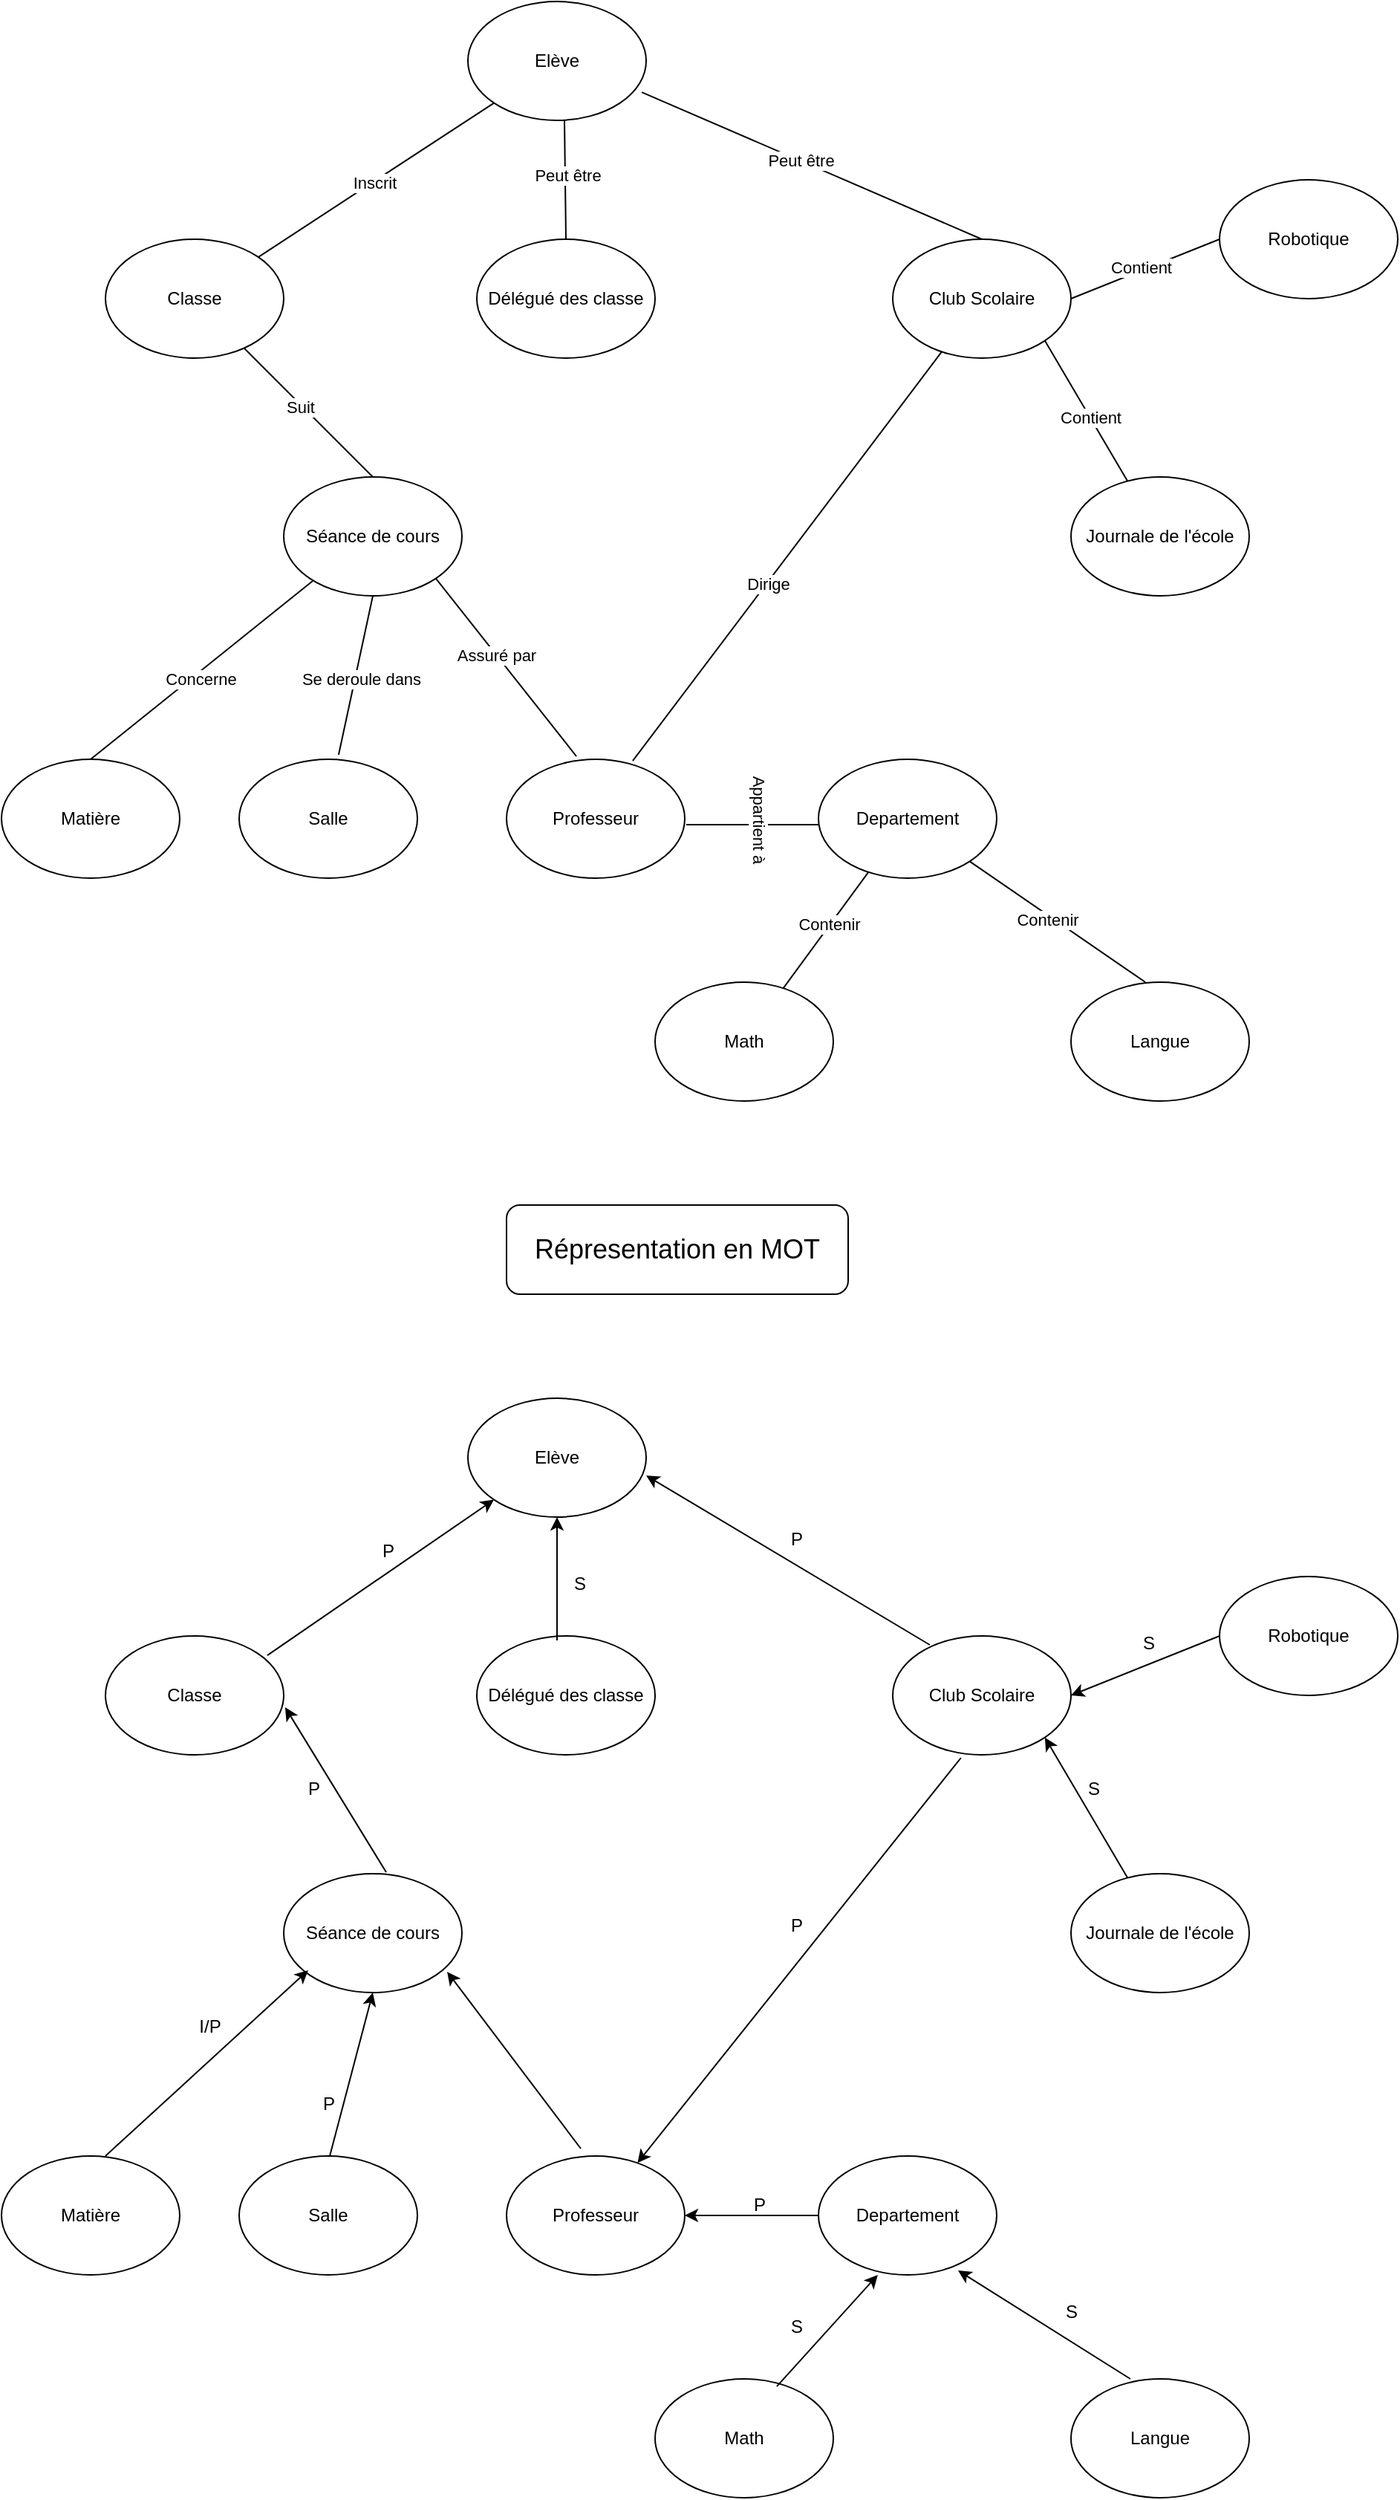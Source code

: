 <mxfile version="26.2.9">
  <diagram name="Page-1" id="GwEaUAwKj3Hzj09Wmr8m">
    <mxGraphModel dx="1428" dy="747" grid="1" gridSize="10" guides="1" tooltips="1" connect="1" arrows="1" fold="1" page="1" pageScale="1" pageWidth="827" pageHeight="1169" math="0" shadow="0">
      <root>
        <mxCell id="0" />
        <mxCell id="1" parent="0" />
        <mxCell id="dp-0xAXFn07IaL6LFe94-1" value="Elève" style="ellipse;whiteSpace=wrap;html=1;" parent="1" vertex="1">
          <mxGeometry x="354" y="20" width="120" height="80" as="geometry" />
        </mxCell>
        <mxCell id="dp-0xAXFn07IaL6LFe94-2" value="Classe" style="ellipse;whiteSpace=wrap;html=1;" parent="1" vertex="1">
          <mxGeometry x="110" y="180" width="120" height="80" as="geometry" />
        </mxCell>
        <mxCell id="dp-0xAXFn07IaL6LFe94-3" value="Club Scolaire" style="ellipse;whiteSpace=wrap;html=1;" parent="1" vertex="1">
          <mxGeometry x="640" y="180" width="120" height="80" as="geometry" />
        </mxCell>
        <mxCell id="dp-0xAXFn07IaL6LFe94-4" value="Délégué des classe" style="ellipse;whiteSpace=wrap;html=1;" parent="1" vertex="1">
          <mxGeometry x="360" y="180" width="120" height="80" as="geometry" />
        </mxCell>
        <mxCell id="dp-0xAXFn07IaL6LFe94-6" value="Journale de l&#39;école" style="ellipse;whiteSpace=wrap;html=1;" parent="1" vertex="1">
          <mxGeometry x="760" y="340" width="120" height="80" as="geometry" />
        </mxCell>
        <mxCell id="dp-0xAXFn07IaL6LFe94-7" value="Séance de cours" style="ellipse;whiteSpace=wrap;html=1;" parent="1" vertex="1">
          <mxGeometry x="230" y="340" width="120" height="80" as="geometry" />
        </mxCell>
        <mxCell id="dp-0xAXFn07IaL6LFe94-8" value="Matière" style="ellipse;whiteSpace=wrap;html=1;" parent="1" vertex="1">
          <mxGeometry x="40" y="530" width="120" height="80" as="geometry" />
        </mxCell>
        <mxCell id="dp-0xAXFn07IaL6LFe94-9" value="Salle" style="ellipse;whiteSpace=wrap;html=1;" parent="1" vertex="1">
          <mxGeometry x="200" y="530" width="120" height="80" as="geometry" />
        </mxCell>
        <mxCell id="dp-0xAXFn07IaL6LFe94-10" value="Professeur" style="ellipse;whiteSpace=wrap;html=1;" parent="1" vertex="1">
          <mxGeometry x="380" y="530" width="120" height="80" as="geometry" />
        </mxCell>
        <mxCell id="dp-0xAXFn07IaL6LFe94-11" value="" style="endArrow=none;html=1;rounded=0;entryX=0;entryY=1;entryDx=0;entryDy=0;" parent="1" source="dp-0xAXFn07IaL6LFe94-2" target="dp-0xAXFn07IaL6LFe94-1" edge="1">
          <mxGeometry width="50" height="50" relative="1" as="geometry">
            <mxPoint x="280" y="170" as="sourcePoint" />
            <mxPoint x="330" y="120" as="targetPoint" />
          </mxGeometry>
        </mxCell>
        <mxCell id="dp-0xAXFn07IaL6LFe94-31" value="Inscrit" style="edgeLabel;html=1;align=center;verticalAlign=middle;resizable=0;points=[];" parent="dp-0xAXFn07IaL6LFe94-11" vertex="1" connectable="0">
          <mxGeometry x="-0.022" y="-1" relative="1" as="geometry">
            <mxPoint as="offset" />
          </mxGeometry>
        </mxCell>
        <mxCell id="dp-0xAXFn07IaL6LFe94-12" value="" style="endArrow=none;html=1;rounded=0;entryX=0;entryY=1;entryDx=0;entryDy=0;exitX=0.5;exitY=0;exitDx=0;exitDy=0;" parent="1" source="dp-0xAXFn07IaL6LFe94-4" edge="1">
          <mxGeometry width="50" height="50" relative="1" as="geometry">
            <mxPoint x="260" y="204" as="sourcePoint" />
            <mxPoint x="419" y="100" as="targetPoint" />
          </mxGeometry>
        </mxCell>
        <mxCell id="dp-0xAXFn07IaL6LFe94-32" value="Peut être" style="edgeLabel;html=1;align=center;verticalAlign=middle;resizable=0;points=[];" parent="dp-0xAXFn07IaL6LFe94-12" vertex="1" connectable="0">
          <mxGeometry x="0.075" y="-1" relative="1" as="geometry">
            <mxPoint as="offset" />
          </mxGeometry>
        </mxCell>
        <mxCell id="dp-0xAXFn07IaL6LFe94-13" value="" style="endArrow=none;html=1;rounded=0;entryX=0.975;entryY=0.763;entryDx=0;entryDy=0;entryPerimeter=0;" parent="1" target="dp-0xAXFn07IaL6LFe94-1" edge="1">
          <mxGeometry width="50" height="50" relative="1" as="geometry">
            <mxPoint x="700" y="180" as="sourcePoint" />
            <mxPoint x="859" y="76" as="targetPoint" />
          </mxGeometry>
        </mxCell>
        <mxCell id="dp-0xAXFn07IaL6LFe94-33" value="Peut être" style="edgeLabel;html=1;align=center;verticalAlign=middle;resizable=0;points=[];" parent="dp-0xAXFn07IaL6LFe94-13" vertex="1" connectable="0">
          <mxGeometry x="0.066" relative="1" as="geometry">
            <mxPoint as="offset" />
          </mxGeometry>
        </mxCell>
        <mxCell id="dp-0xAXFn07IaL6LFe94-14" value="" style="endArrow=none;html=1;rounded=0;entryX=0.5;entryY=0;entryDx=0;entryDy=0;" parent="1" source="dp-0xAXFn07IaL6LFe94-2" target="dp-0xAXFn07IaL6LFe94-7" edge="1">
          <mxGeometry width="50" height="50" relative="1" as="geometry">
            <mxPoint x="243" y="222" as="sourcePoint" />
            <mxPoint x="402" y="118" as="targetPoint" />
          </mxGeometry>
        </mxCell>
        <mxCell id="dp-0xAXFn07IaL6LFe94-35" value="Suit" style="edgeLabel;html=1;align=center;verticalAlign=middle;resizable=0;points=[];" parent="dp-0xAXFn07IaL6LFe94-14" vertex="1" connectable="0">
          <mxGeometry x="-0.13" y="-1" relative="1" as="geometry">
            <mxPoint y="1" as="offset" />
          </mxGeometry>
        </mxCell>
        <mxCell id="dp-0xAXFn07IaL6LFe94-15" value="" style="endArrow=none;html=1;rounded=0;entryX=0;entryY=1;entryDx=0;entryDy=0;exitX=0.5;exitY=0;exitDx=0;exitDy=0;" parent="1" source="dp-0xAXFn07IaL6LFe94-8" edge="1">
          <mxGeometry width="50" height="50" relative="1" as="geometry">
            <mxPoint x="90.5" y="514" as="sourcePoint" />
            <mxPoint x="249.5" y="410" as="targetPoint" />
          </mxGeometry>
        </mxCell>
        <mxCell id="dp-0xAXFn07IaL6LFe94-37" value="Concerne" style="edgeLabel;html=1;align=center;verticalAlign=middle;resizable=0;points=[];" parent="dp-0xAXFn07IaL6LFe94-15" vertex="1" connectable="0">
          <mxGeometry x="-0.053" y="-4" relative="1" as="geometry">
            <mxPoint as="offset" />
          </mxGeometry>
        </mxCell>
        <mxCell id="dp-0xAXFn07IaL6LFe94-16" value="" style="endArrow=none;html=1;rounded=0;entryX=0.5;entryY=1;entryDx=0;entryDy=0;exitX=0.558;exitY=-0.037;exitDx=0;exitDy=0;exitPerimeter=0;" parent="1" source="dp-0xAXFn07IaL6LFe94-9" target="dp-0xAXFn07IaL6LFe94-7" edge="1">
          <mxGeometry width="50" height="50" relative="1" as="geometry">
            <mxPoint x="230" y="514" as="sourcePoint" />
            <mxPoint x="389" y="410" as="targetPoint" />
          </mxGeometry>
        </mxCell>
        <mxCell id="dp-0xAXFn07IaL6LFe94-36" value="Se deroule dans" style="edgeLabel;html=1;align=center;verticalAlign=middle;resizable=0;points=[];" parent="dp-0xAXFn07IaL6LFe94-16" vertex="1" connectable="0">
          <mxGeometry x="-0.031" y="-4" relative="1" as="geometry">
            <mxPoint as="offset" />
          </mxGeometry>
        </mxCell>
        <mxCell id="dp-0xAXFn07IaL6LFe94-17" value="" style="endArrow=none;html=1;rounded=0;entryX=0.392;entryY=-0.025;entryDx=0;entryDy=0;exitX=1;exitY=1;exitDx=0;exitDy=0;entryPerimeter=0;" parent="1" source="dp-0xAXFn07IaL6LFe94-7" target="dp-0xAXFn07IaL6LFe94-10" edge="1">
          <mxGeometry width="50" height="50" relative="1" as="geometry">
            <mxPoint x="360.5" y="484" as="sourcePoint" />
            <mxPoint x="519.5" y="380" as="targetPoint" />
          </mxGeometry>
        </mxCell>
        <mxCell id="dp-0xAXFn07IaL6LFe94-38" value="Assuré par" style="edgeLabel;html=1;align=center;verticalAlign=middle;resizable=0;points=[];" parent="dp-0xAXFn07IaL6LFe94-17" vertex="1" connectable="0">
          <mxGeometry x="-0.149" relative="1" as="geometry">
            <mxPoint as="offset" />
          </mxGeometry>
        </mxCell>
        <mxCell id="dp-0xAXFn07IaL6LFe94-18" value="Departement" style="ellipse;whiteSpace=wrap;html=1;" parent="1" vertex="1">
          <mxGeometry x="590" y="530" width="120" height="80" as="geometry" />
        </mxCell>
        <mxCell id="dp-0xAXFn07IaL6LFe94-20" value="Langue" style="ellipse;whiteSpace=wrap;html=1;" parent="1" vertex="1">
          <mxGeometry x="760" y="680" width="120" height="80" as="geometry" />
        </mxCell>
        <mxCell id="dp-0xAXFn07IaL6LFe94-21" value="Math" style="ellipse;whiteSpace=wrap;html=1;" parent="1" vertex="1">
          <mxGeometry x="480" y="680" width="120" height="80" as="geometry" />
        </mxCell>
        <mxCell id="dp-0xAXFn07IaL6LFe94-22" value="" style="endArrow=none;html=1;rounded=0;" parent="1" source="dp-0xAXFn07IaL6LFe94-21" target="dp-0xAXFn07IaL6LFe94-18" edge="1">
          <mxGeometry width="50" height="50" relative="1" as="geometry">
            <mxPoint x="270" y="750" as="sourcePoint" />
            <mxPoint x="394.143" y="735.795" as="targetPoint" />
          </mxGeometry>
        </mxCell>
        <mxCell id="dp-0xAXFn07IaL6LFe94-40" value="Contenir" style="edgeLabel;html=1;align=center;verticalAlign=middle;resizable=0;points=[];" parent="dp-0xAXFn07IaL6LFe94-22" vertex="1" connectable="0">
          <mxGeometry x="0.091" y="1" relative="1" as="geometry">
            <mxPoint as="offset" />
          </mxGeometry>
        </mxCell>
        <mxCell id="dp-0xAXFn07IaL6LFe94-23" value="" style="endArrow=none;html=1;rounded=0;exitX=0.417;exitY=0;exitDx=0;exitDy=0;exitPerimeter=0;" parent="1" source="dp-0xAXFn07IaL6LFe94-20" target="dp-0xAXFn07IaL6LFe94-18" edge="1">
          <mxGeometry width="50" height="50" relative="1" as="geometry">
            <mxPoint x="620.5" y="760" as="sourcePoint" />
            <mxPoint x="500" y="720" as="targetPoint" />
          </mxGeometry>
        </mxCell>
        <mxCell id="dp-0xAXFn07IaL6LFe94-41" value="Contenir" style="edgeLabel;html=1;align=center;verticalAlign=middle;resizable=0;points=[];" parent="dp-0xAXFn07IaL6LFe94-23" vertex="1" connectable="0">
          <mxGeometry x="0.109" y="3" relative="1" as="geometry">
            <mxPoint x="1" as="offset" />
          </mxGeometry>
        </mxCell>
        <mxCell id="dp-0xAXFn07IaL6LFe94-25" value="" style="endArrow=none;html=1;rounded=0;" parent="1" edge="1">
          <mxGeometry width="50" height="50" relative="1" as="geometry">
            <mxPoint x="501" y="574" as="sourcePoint" />
            <mxPoint x="590" y="574" as="targetPoint" />
          </mxGeometry>
        </mxCell>
        <mxCell id="dp-0xAXFn07IaL6LFe94-39" value="Appartient à" style="edgeLabel;html=1;align=center;verticalAlign=middle;resizable=0;points=[];rotation=90;" parent="dp-0xAXFn07IaL6LFe94-25" vertex="1" connectable="0">
          <mxGeometry x="-0.258" y="-1" relative="1" as="geometry">
            <mxPoint x="16" y="-5" as="offset" />
          </mxGeometry>
        </mxCell>
        <mxCell id="dp-0xAXFn07IaL6LFe94-26" value="" style="endArrow=none;html=1;rounded=0;exitX=0.708;exitY=0.013;exitDx=0;exitDy=0;exitPerimeter=0;" parent="1" source="dp-0xAXFn07IaL6LFe94-10" target="dp-0xAXFn07IaL6LFe94-3" edge="1">
          <mxGeometry width="50" height="50" relative="1" as="geometry">
            <mxPoint x="460" y="534" as="sourcePoint" />
            <mxPoint x="619" y="430" as="targetPoint" />
          </mxGeometry>
        </mxCell>
        <mxCell id="dp-0xAXFn07IaL6LFe94-34" value="Dirige" style="edgeLabel;html=1;align=center;verticalAlign=middle;resizable=0;points=[];" parent="dp-0xAXFn07IaL6LFe94-26" vertex="1" connectable="0">
          <mxGeometry x="-0.132" y="-1" relative="1" as="geometry">
            <mxPoint as="offset" />
          </mxGeometry>
        </mxCell>
        <mxCell id="dp-0xAXFn07IaL6LFe94-27" value="Robotique" style="ellipse;whiteSpace=wrap;html=1;" parent="1" vertex="1">
          <mxGeometry x="860" y="140" width="120" height="80" as="geometry" />
        </mxCell>
        <mxCell id="dp-0xAXFn07IaL6LFe94-29" value="" style="endArrow=none;html=1;rounded=0;entryX=1;entryY=1;entryDx=0;entryDy=0;" parent="1" source="dp-0xAXFn07IaL6LFe94-6" target="dp-0xAXFn07IaL6LFe94-3" edge="1">
          <mxGeometry width="50" height="50" relative="1" as="geometry">
            <mxPoint x="620" y="374" as="sourcePoint" />
            <mxPoint x="779" y="270" as="targetPoint" />
          </mxGeometry>
        </mxCell>
        <mxCell id="dp-0xAXFn07IaL6LFe94-42" value="Contient" style="edgeLabel;html=1;align=center;verticalAlign=middle;resizable=0;points=[];" parent="dp-0xAXFn07IaL6LFe94-29" vertex="1" connectable="0">
          <mxGeometry x="-0.096" relative="1" as="geometry">
            <mxPoint as="offset" />
          </mxGeometry>
        </mxCell>
        <mxCell id="dp-0xAXFn07IaL6LFe94-30" value="" style="endArrow=none;html=1;rounded=0;entryX=0;entryY=0.5;entryDx=0;entryDy=0;" parent="1" target="dp-0xAXFn07IaL6LFe94-27" edge="1">
          <mxGeometry width="50" height="50" relative="1" as="geometry">
            <mxPoint x="760" y="220" as="sourcePoint" />
            <mxPoint x="919" y="116" as="targetPoint" />
          </mxGeometry>
        </mxCell>
        <mxCell id="dp-0xAXFn07IaL6LFe94-43" value="Contient" style="edgeLabel;html=1;align=center;verticalAlign=middle;resizable=0;points=[];" parent="dp-0xAXFn07IaL6LFe94-30" vertex="1" connectable="0">
          <mxGeometry x="-0.045" y="2" relative="1" as="geometry">
            <mxPoint as="offset" />
          </mxGeometry>
        </mxCell>
        <mxCell id="ko9nkcD8DwinSPWC0sSh-1" value="&lt;font style=&quot;font-size: 18px;&quot;&gt;Répresentation en MOT&lt;/font&gt;" style="rounded=1;whiteSpace=wrap;html=1;" vertex="1" parent="1">
          <mxGeometry x="380" y="830" width="230" height="60" as="geometry" />
        </mxCell>
        <mxCell id="ko9nkcD8DwinSPWC0sSh-2" value="Elève" style="ellipse;whiteSpace=wrap;html=1;" vertex="1" parent="1">
          <mxGeometry x="354" y="960" width="120" height="80" as="geometry" />
        </mxCell>
        <mxCell id="ko9nkcD8DwinSPWC0sSh-3" value="Classe" style="ellipse;whiteSpace=wrap;html=1;" vertex="1" parent="1">
          <mxGeometry x="110" y="1120" width="120" height="80" as="geometry" />
        </mxCell>
        <mxCell id="ko9nkcD8DwinSPWC0sSh-4" value="Club Scolaire" style="ellipse;whiteSpace=wrap;html=1;" vertex="1" parent="1">
          <mxGeometry x="640" y="1120" width="120" height="80" as="geometry" />
        </mxCell>
        <mxCell id="ko9nkcD8DwinSPWC0sSh-5" value="Délégué des classe" style="ellipse;whiteSpace=wrap;html=1;" vertex="1" parent="1">
          <mxGeometry x="360" y="1120" width="120" height="80" as="geometry" />
        </mxCell>
        <mxCell id="ko9nkcD8DwinSPWC0sSh-6" value="Journale de l&#39;école" style="ellipse;whiteSpace=wrap;html=1;" vertex="1" parent="1">
          <mxGeometry x="760" y="1280" width="120" height="80" as="geometry" />
        </mxCell>
        <mxCell id="ko9nkcD8DwinSPWC0sSh-7" value="Séance de cours" style="ellipse;whiteSpace=wrap;html=1;" vertex="1" parent="1">
          <mxGeometry x="230" y="1280" width="120" height="80" as="geometry" />
        </mxCell>
        <mxCell id="ko9nkcD8DwinSPWC0sSh-8" value="Matière" style="ellipse;whiteSpace=wrap;html=1;" vertex="1" parent="1">
          <mxGeometry x="40" y="1470" width="120" height="80" as="geometry" />
        </mxCell>
        <mxCell id="ko9nkcD8DwinSPWC0sSh-9" value="Salle" style="ellipse;whiteSpace=wrap;html=1;" vertex="1" parent="1">
          <mxGeometry x="200" y="1470" width="120" height="80" as="geometry" />
        </mxCell>
        <mxCell id="ko9nkcD8DwinSPWC0sSh-10" value="Professeur" style="ellipse;whiteSpace=wrap;html=1;" vertex="1" parent="1">
          <mxGeometry x="380" y="1470" width="120" height="80" as="geometry" />
        </mxCell>
        <mxCell id="ko9nkcD8DwinSPWC0sSh-25" value="Departement" style="ellipse;whiteSpace=wrap;html=1;" vertex="1" parent="1">
          <mxGeometry x="590" y="1470" width="120" height="80" as="geometry" />
        </mxCell>
        <mxCell id="ko9nkcD8DwinSPWC0sSh-26" value="Langue" style="ellipse;whiteSpace=wrap;html=1;" vertex="1" parent="1">
          <mxGeometry x="760" y="1620" width="120" height="80" as="geometry" />
        </mxCell>
        <mxCell id="ko9nkcD8DwinSPWC0sSh-27" value="Math" style="ellipse;whiteSpace=wrap;html=1;" vertex="1" parent="1">
          <mxGeometry x="480" y="1620" width="120" height="80" as="geometry" />
        </mxCell>
        <mxCell id="ko9nkcD8DwinSPWC0sSh-36" value="Robotique" style="ellipse;whiteSpace=wrap;html=1;" vertex="1" parent="1">
          <mxGeometry x="860" y="1080" width="120" height="80" as="geometry" />
        </mxCell>
        <mxCell id="ko9nkcD8DwinSPWC0sSh-45" value="S" style="text;html=1;align=center;verticalAlign=middle;resizable=0;points=[];autosize=1;strokeColor=none;fillColor=none;" vertex="1" parent="1">
          <mxGeometry x="797" y="1110" width="30" height="30" as="geometry" />
        </mxCell>
        <mxCell id="ko9nkcD8DwinSPWC0sSh-46" value="S" style="text;html=1;align=center;verticalAlign=middle;resizable=0;points=[];autosize=1;strokeColor=none;fillColor=none;" vertex="1" parent="1">
          <mxGeometry x="745" y="1560" width="30" height="30" as="geometry" />
        </mxCell>
        <mxCell id="ko9nkcD8DwinSPWC0sSh-47" value="S" style="text;html=1;align=center;verticalAlign=middle;resizable=0;points=[];autosize=1;strokeColor=none;fillColor=none;" vertex="1" parent="1">
          <mxGeometry x="560" y="1570" width="30" height="30" as="geometry" />
        </mxCell>
        <mxCell id="ko9nkcD8DwinSPWC0sSh-48" value="S" style="text;html=1;align=center;verticalAlign=middle;resizable=0;points=[];autosize=1;strokeColor=none;fillColor=none;" vertex="1" parent="1">
          <mxGeometry x="760" y="1208" width="30" height="30" as="geometry" />
        </mxCell>
        <mxCell id="ko9nkcD8DwinSPWC0sSh-49" value="S" style="text;html=1;align=center;verticalAlign=middle;resizable=0;points=[];autosize=1;strokeColor=none;fillColor=none;" vertex="1" parent="1">
          <mxGeometry x="414" y="1070" width="30" height="30" as="geometry" />
        </mxCell>
        <mxCell id="ko9nkcD8DwinSPWC0sSh-50" value="P" style="text;html=1;align=center;verticalAlign=middle;resizable=0;points=[];autosize=1;strokeColor=none;fillColor=none;" vertex="1" parent="1">
          <mxGeometry x="560" y="1300" width="30" height="30" as="geometry" />
        </mxCell>
        <mxCell id="ko9nkcD8DwinSPWC0sSh-51" value="P" style="text;html=1;align=center;verticalAlign=middle;resizable=0;points=[];autosize=1;strokeColor=none;fillColor=none;" vertex="1" parent="1">
          <mxGeometry x="535" y="1488" width="30" height="30" as="geometry" />
        </mxCell>
        <mxCell id="ko9nkcD8DwinSPWC0sSh-52" value="I/P" style="text;html=1;align=center;verticalAlign=middle;resizable=0;points=[];autosize=1;strokeColor=none;fillColor=none;" vertex="1" parent="1">
          <mxGeometry x="160" y="1368" width="40" height="30" as="geometry" />
        </mxCell>
        <mxCell id="ko9nkcD8DwinSPWC0sSh-53" value="P" style="text;html=1;align=center;verticalAlign=middle;resizable=0;points=[];autosize=1;strokeColor=none;fillColor=none;" vertex="1" parent="1">
          <mxGeometry x="245" y="1420" width="30" height="30" as="geometry" />
        </mxCell>
        <mxCell id="ko9nkcD8DwinSPWC0sSh-54" value="P" style="text;html=1;align=center;verticalAlign=middle;resizable=0;points=[];autosize=1;strokeColor=none;fillColor=none;" vertex="1" parent="1">
          <mxGeometry x="235" y="1208" width="30" height="30" as="geometry" />
        </mxCell>
        <mxCell id="ko9nkcD8DwinSPWC0sSh-55" value="P" style="text;html=1;align=center;verticalAlign=middle;resizable=0;points=[];autosize=1;strokeColor=none;fillColor=none;" vertex="1" parent="1">
          <mxGeometry x="285" y="1048" width="30" height="30" as="geometry" />
        </mxCell>
        <mxCell id="ko9nkcD8DwinSPWC0sSh-56" value="P" style="text;html=1;align=center;verticalAlign=middle;resizable=0;points=[];autosize=1;strokeColor=none;fillColor=none;" vertex="1" parent="1">
          <mxGeometry x="560" y="1040" width="30" height="30" as="geometry" />
        </mxCell>
        <mxCell id="ko9nkcD8DwinSPWC0sSh-58" value="" style="endArrow=classic;html=1;rounded=0;entryX=0;entryY=1;entryDx=0;entryDy=0;exitX=0.908;exitY=0.163;exitDx=0;exitDy=0;exitPerimeter=0;" edge="1" parent="1" source="ko9nkcD8DwinSPWC0sSh-3" target="ko9nkcD8DwinSPWC0sSh-2">
          <mxGeometry width="50" height="50" relative="1" as="geometry">
            <mxPoint x="300" y="1120" as="sourcePoint" />
            <mxPoint x="350" y="1070" as="targetPoint" />
          </mxGeometry>
        </mxCell>
        <mxCell id="ko9nkcD8DwinSPWC0sSh-59" value="" style="endArrow=classic;html=1;rounded=0;entryX=1;entryY=0.65;entryDx=0;entryDy=0;exitX=0.208;exitY=0.075;exitDx=0;exitDy=0;exitPerimeter=0;entryPerimeter=0;" edge="1" parent="1" source="ko9nkcD8DwinSPWC0sSh-4" target="ko9nkcD8DwinSPWC0sSh-2">
          <mxGeometry width="50" height="50" relative="1" as="geometry">
            <mxPoint x="457" y="1115.5" as="sourcePoint" />
            <mxPoint x="610" y="1010.5" as="targetPoint" />
          </mxGeometry>
        </mxCell>
        <mxCell id="ko9nkcD8DwinSPWC0sSh-60" value="" style="endArrow=classic;html=1;rounded=0;entryX=0.5;entryY=1;entryDx=0;entryDy=0;exitX=0.45;exitY=0.038;exitDx=0;exitDy=0;exitPerimeter=0;" edge="1" parent="1" source="ko9nkcD8DwinSPWC0sSh-5" target="ko9nkcD8DwinSPWC0sSh-2">
          <mxGeometry width="50" height="50" relative="1" as="geometry">
            <mxPoint x="239" y="1153" as="sourcePoint" />
            <mxPoint x="392" y="1048" as="targetPoint" />
          </mxGeometry>
        </mxCell>
        <mxCell id="ko9nkcD8DwinSPWC0sSh-61" value="" style="endArrow=classic;html=1;rounded=0;entryX=1.008;entryY=0.6;entryDx=0;entryDy=0;exitX=0.575;exitY=-0.012;exitDx=0;exitDy=0;exitPerimeter=0;entryPerimeter=0;" edge="1" parent="1" source="ko9nkcD8DwinSPWC0sSh-7" target="ko9nkcD8DwinSPWC0sSh-3">
          <mxGeometry width="50" height="50" relative="1" as="geometry">
            <mxPoint x="249" y="1163" as="sourcePoint" />
            <mxPoint x="402" y="1058" as="targetPoint" />
          </mxGeometry>
        </mxCell>
        <mxCell id="ko9nkcD8DwinSPWC0sSh-62" value="" style="endArrow=classic;html=1;rounded=0;entryX=1;entryY=0.5;entryDx=0;entryDy=0;exitX=0;exitY=0.5;exitDx=0;exitDy=0;" edge="1" parent="1" source="ko9nkcD8DwinSPWC0sSh-36" target="ko9nkcD8DwinSPWC0sSh-4">
          <mxGeometry width="50" height="50" relative="1" as="geometry">
            <mxPoint x="810" y="1100" as="sourcePoint" />
            <mxPoint x="963" y="995" as="targetPoint" />
          </mxGeometry>
        </mxCell>
        <mxCell id="ko9nkcD8DwinSPWC0sSh-63" value="" style="endArrow=classic;html=1;rounded=0;entryX=1;entryY=1;entryDx=0;entryDy=0;" edge="1" parent="1" source="ko9nkcD8DwinSPWC0sSh-6" target="ko9nkcD8DwinSPWC0sSh-4">
          <mxGeometry width="50" height="50" relative="1" as="geometry">
            <mxPoint x="592" y="1325" as="sourcePoint" />
            <mxPoint x="745" y="1220" as="targetPoint" />
          </mxGeometry>
        </mxCell>
        <mxCell id="ko9nkcD8DwinSPWC0sSh-64" value="" style="endArrow=classic;html=1;rounded=0;entryX=0.333;entryY=1;entryDx=0;entryDy=0;exitX=0.683;exitY=0.063;exitDx=0;exitDy=0;exitPerimeter=0;entryPerimeter=0;" edge="1" parent="1" source="ko9nkcD8DwinSPWC0sSh-27" target="ko9nkcD8DwinSPWC0sSh-25">
          <mxGeometry width="50" height="50" relative="1" as="geometry">
            <mxPoint x="560" y="1623" as="sourcePoint" />
            <mxPoint x="713" y="1518" as="targetPoint" />
          </mxGeometry>
        </mxCell>
        <mxCell id="ko9nkcD8DwinSPWC0sSh-65" value="" style="endArrow=classic;html=1;rounded=0;entryX=0.783;entryY=0.963;entryDx=0;entryDy=0;exitX=0.333;exitY=0;exitDx=0;exitDy=0;exitPerimeter=0;entryPerimeter=0;" edge="1" parent="1" source="ko9nkcD8DwinSPWC0sSh-26" target="ko9nkcD8DwinSPWC0sSh-25">
          <mxGeometry width="50" height="50" relative="1" as="geometry">
            <mxPoint x="820" y="1600" as="sourcePoint" />
            <mxPoint x="973" y="1495" as="targetPoint" />
          </mxGeometry>
        </mxCell>
        <mxCell id="ko9nkcD8DwinSPWC0sSh-66" value="" style="endArrow=classic;html=1;rounded=0;entryX=0;entryY=1;entryDx=0;entryDy=0;exitX=0.583;exitY=0;exitDx=0;exitDy=0;exitPerimeter=0;" edge="1" parent="1" source="ko9nkcD8DwinSPWC0sSh-8">
          <mxGeometry width="50" height="50" relative="1" as="geometry">
            <mxPoint x="93.5" y="1450" as="sourcePoint" />
            <mxPoint x="246.5" y="1345" as="targetPoint" />
          </mxGeometry>
        </mxCell>
        <mxCell id="ko9nkcD8DwinSPWC0sSh-67" value="" style="endArrow=classic;html=1;rounded=0;entryX=0.5;entryY=1;entryDx=0;entryDy=0;exitX=0.908;exitY=0.163;exitDx=0;exitDy=0;exitPerimeter=0;" edge="1" parent="1" target="ko9nkcD8DwinSPWC0sSh-7">
          <mxGeometry width="50" height="50" relative="1" as="geometry">
            <mxPoint x="261" y="1470" as="sourcePoint" />
            <mxPoint x="414" y="1365" as="targetPoint" />
          </mxGeometry>
        </mxCell>
        <mxCell id="ko9nkcD8DwinSPWC0sSh-68" value="" style="endArrow=classic;html=1;rounded=0;entryX=0.917;entryY=0.825;entryDx=0;entryDy=0;entryPerimeter=0;" edge="1" parent="1" target="ko9nkcD8DwinSPWC0sSh-7">
          <mxGeometry width="50" height="50" relative="1" as="geometry">
            <mxPoint x="430" y="1465" as="sourcePoint" />
            <mxPoint x="553" y="1360" as="targetPoint" />
          </mxGeometry>
        </mxCell>
        <mxCell id="ko9nkcD8DwinSPWC0sSh-69" value="" style="endArrow=classic;html=1;rounded=0;exitX=0.383;exitY=1.025;exitDx=0;exitDy=0;exitPerimeter=0;" edge="1" parent="1" source="ko9nkcD8DwinSPWC0sSh-4" target="ko9nkcD8DwinSPWC0sSh-10">
          <mxGeometry width="50" height="50" relative="1" as="geometry">
            <mxPoint x="498.5" y="1330" as="sourcePoint" />
            <mxPoint x="651.5" y="1225" as="targetPoint" />
          </mxGeometry>
        </mxCell>
        <mxCell id="ko9nkcD8DwinSPWC0sSh-71" value="" style="endArrow=classic;html=1;rounded=0;entryX=1;entryY=0.5;entryDx=0;entryDy=0;" edge="1" parent="1" target="ko9nkcD8DwinSPWC0sSh-10">
          <mxGeometry width="50" height="50" relative="1" as="geometry">
            <mxPoint x="590" y="1510" as="sourcePoint" />
            <mxPoint x="713" y="1350" as="targetPoint" />
          </mxGeometry>
        </mxCell>
      </root>
    </mxGraphModel>
  </diagram>
</mxfile>
